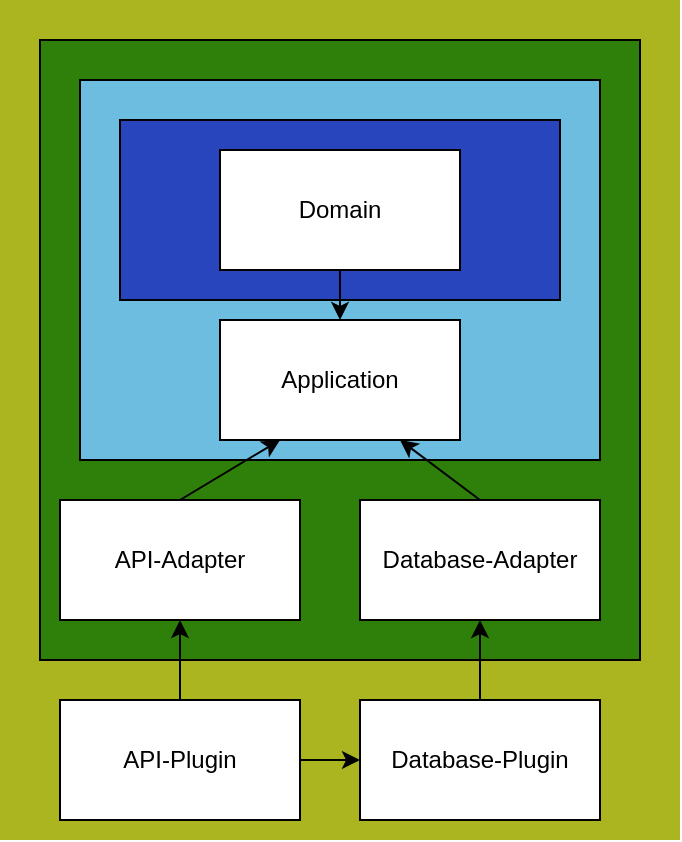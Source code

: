 <mxfile version="14.1.8" type="device"><diagram id="eXCaDT_fFepakHpMxUNY" name="Seite-1"><mxGraphModel dx="1086" dy="966" grid="1" gridSize="10" guides="1" tooltips="1" connect="1" arrows="1" fold="1" page="1" pageScale="1" pageWidth="827" pageHeight="1169" math="0" shadow="0"><root><mxCell id="0"/><mxCell id="1" parent="0"/><mxCell id="nSjToQEYD0f5A_ugTml7-5" value="" style="rounded=0;whiteSpace=wrap;html=1;strokeColor=none;fillColor=#ABB51F;" parent="1" vertex="1"><mxGeometry x="40" y="220" width="340" height="420" as="geometry"/></mxCell><mxCell id="nSjToQEYD0f5A_ugTml7-6" value="" style="rounded=0;whiteSpace=wrap;html=1;fillColor=#2E800B;" parent="1" vertex="1"><mxGeometry x="60" y="240" width="300" height="310" as="geometry"/></mxCell><mxCell id="nSjToQEYD0f5A_ugTml7-7" value="API-Plugin" style="rounded=0;whiteSpace=wrap;html=1;" parent="1" vertex="1"><mxGeometry x="70" y="570" width="120" height="60" as="geometry"/></mxCell><mxCell id="nSjToQEYD0f5A_ugTml7-8" value="Database-Plugin" style="rounded=0;whiteSpace=wrap;html=1;" parent="1" vertex="1"><mxGeometry x="220" y="570" width="120" height="60" as="geometry"/></mxCell><mxCell id="nSjToQEYD0f5A_ugTml7-9" value="API-Adapter" style="rounded=0;whiteSpace=wrap;html=1;" parent="1" vertex="1"><mxGeometry x="70" y="470" width="120" height="60" as="geometry"/></mxCell><mxCell id="nSjToQEYD0f5A_ugTml7-10" value="Database-Adapter" style="rounded=0;whiteSpace=wrap;html=1;" parent="1" vertex="1"><mxGeometry x="220" y="470" width="120" height="60" as="geometry"/></mxCell><mxCell id="nSjToQEYD0f5A_ugTml7-11" value="" style="rounded=0;whiteSpace=wrap;html=1;fillColor=#6CBDE0;" parent="1" vertex="1"><mxGeometry x="80" y="260" width="260" height="190" as="geometry"/></mxCell><mxCell id="nSjToQEYD0f5A_ugTml7-12" value="" style="rounded=0;whiteSpace=wrap;html=1;fillColor=#2845BD;" parent="1" vertex="1"><mxGeometry x="100" y="280" width="220" height="90" as="geometry"/></mxCell><mxCell id="nSjToQEYD0f5A_ugTml7-13" value="Application" style="rounded=0;whiteSpace=wrap;html=1;" parent="1" vertex="1"><mxGeometry x="150" y="380" width="120" height="60" as="geometry"/></mxCell><mxCell id="nSjToQEYD0f5A_ugTml7-14" value="Domain" style="rounded=0;whiteSpace=wrap;html=1;" parent="1" vertex="1"><mxGeometry x="150" y="295" width="120" height="60" as="geometry"/></mxCell><mxCell id="nSjToQEYD0f5A_ugTml7-15" value="" style="endArrow=classic;html=1;exitX=0.5;exitY=0;exitDx=0;exitDy=0;entryX=0.5;entryY=1;entryDx=0;entryDy=0;" parent="1" source="nSjToQEYD0f5A_ugTml7-7" target="nSjToQEYD0f5A_ugTml7-9" edge="1"><mxGeometry width="50" height="50" relative="1" as="geometry"><mxPoint x="160" y="490" as="sourcePoint"/><mxPoint x="210" y="440" as="targetPoint"/></mxGeometry></mxCell><mxCell id="nSjToQEYD0f5A_ugTml7-16" value="" style="endArrow=classic;html=1;exitX=0.5;exitY=0;exitDx=0;exitDy=0;entryX=0.5;entryY=1;entryDx=0;entryDy=0;" parent="1" source="nSjToQEYD0f5A_ugTml7-8" target="nSjToQEYD0f5A_ugTml7-10" edge="1"><mxGeometry width="50" height="50" relative="1" as="geometry"><mxPoint x="160" y="490" as="sourcePoint"/><mxPoint x="210" y="440" as="targetPoint"/></mxGeometry></mxCell><mxCell id="nSjToQEYD0f5A_ugTml7-17" value="" style="endArrow=classic;html=1;exitX=0.5;exitY=0;exitDx=0;exitDy=0;entryX=0.25;entryY=1;entryDx=0;entryDy=0;" parent="1" source="nSjToQEYD0f5A_ugTml7-9" target="nSjToQEYD0f5A_ugTml7-13" edge="1"><mxGeometry width="50" height="50" relative="1" as="geometry"><mxPoint x="160" y="490" as="sourcePoint"/><mxPoint x="210" y="440" as="targetPoint"/></mxGeometry></mxCell><mxCell id="nSjToQEYD0f5A_ugTml7-18" value="" style="endArrow=classic;html=1;entryX=0.75;entryY=1;entryDx=0;entryDy=0;exitX=0.5;exitY=0;exitDx=0;exitDy=0;" parent="1" source="nSjToQEYD0f5A_ugTml7-10" target="nSjToQEYD0f5A_ugTml7-13" edge="1"><mxGeometry width="50" height="50" relative="1" as="geometry"><mxPoint x="160" y="490" as="sourcePoint"/><mxPoint x="210" y="440" as="targetPoint"/></mxGeometry></mxCell><mxCell id="nSjToQEYD0f5A_ugTml7-19" value="" style="endArrow=classic;html=1;entryX=0.5;entryY=0;entryDx=0;entryDy=0;exitX=0.5;exitY=1;exitDx=0;exitDy=0;" parent="1" source="nSjToQEYD0f5A_ugTml7-14" target="nSjToQEYD0f5A_ugTml7-13" edge="1"><mxGeometry width="50" height="50" relative="1" as="geometry"><mxPoint x="160" y="490" as="sourcePoint"/><mxPoint x="210" y="440" as="targetPoint"/></mxGeometry></mxCell><mxCell id="9RSPyQCLaSz_rZ3XS_tS-2" value="" style="endArrow=classic;html=1;exitX=1;exitY=0.5;exitDx=0;exitDy=0;entryX=0;entryY=0.5;entryDx=0;entryDy=0;" edge="1" parent="1" source="nSjToQEYD0f5A_ugTml7-7" target="nSjToQEYD0f5A_ugTml7-8"><mxGeometry width="50" height="50" relative="1" as="geometry"><mxPoint x="390" y="520" as="sourcePoint"/><mxPoint x="440" y="470" as="targetPoint"/></mxGeometry></mxCell></root></mxGraphModel></diagram></mxfile>
